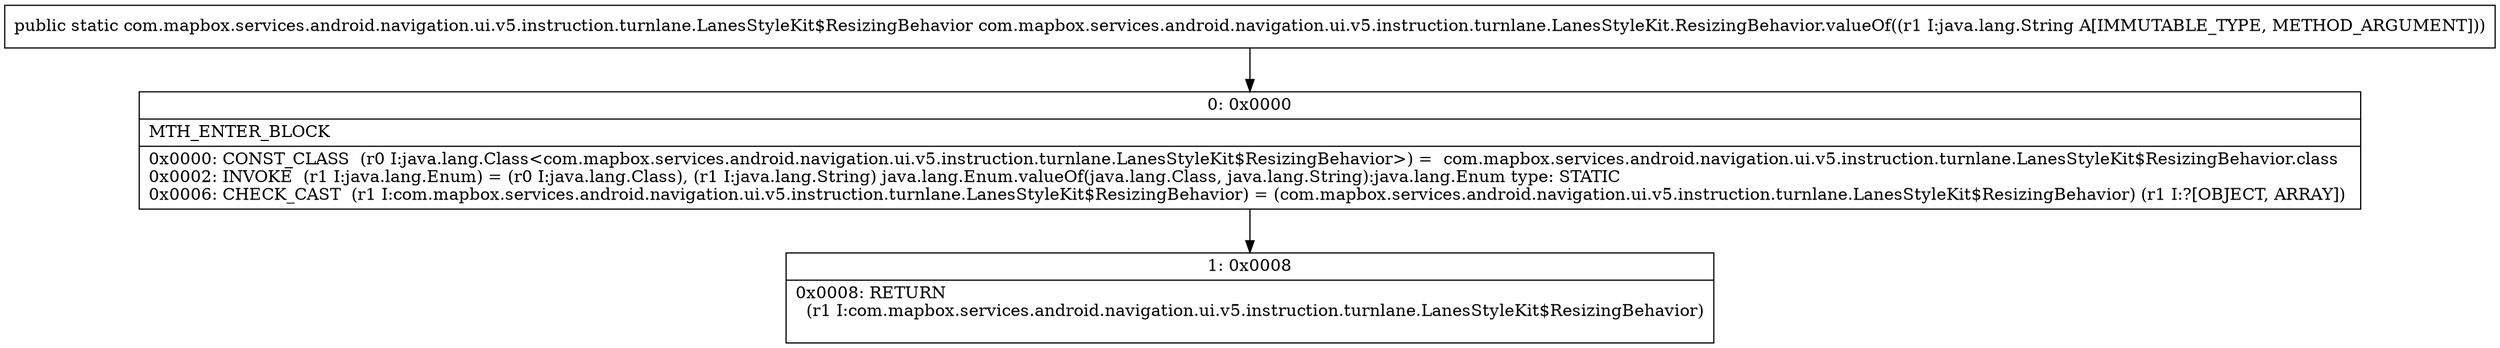 digraph "CFG forcom.mapbox.services.android.navigation.ui.v5.instruction.turnlane.LanesStyleKit.ResizingBehavior.valueOf(Ljava\/lang\/String;)Lcom\/mapbox\/services\/android\/navigation\/ui\/v5\/instruction\/turnlane\/LanesStyleKit$ResizingBehavior;" {
Node_0 [shape=record,label="{0\:\ 0x0000|MTH_ENTER_BLOCK\l|0x0000: CONST_CLASS  (r0 I:java.lang.Class\<com.mapbox.services.android.navigation.ui.v5.instruction.turnlane.LanesStyleKit$ResizingBehavior\>) =  com.mapbox.services.android.navigation.ui.v5.instruction.turnlane.LanesStyleKit$ResizingBehavior.class \l0x0002: INVOKE  (r1 I:java.lang.Enum) = (r0 I:java.lang.Class), (r1 I:java.lang.String) java.lang.Enum.valueOf(java.lang.Class, java.lang.String):java.lang.Enum type: STATIC \l0x0006: CHECK_CAST  (r1 I:com.mapbox.services.android.navigation.ui.v5.instruction.turnlane.LanesStyleKit$ResizingBehavior) = (com.mapbox.services.android.navigation.ui.v5.instruction.turnlane.LanesStyleKit$ResizingBehavior) (r1 I:?[OBJECT, ARRAY]) \l}"];
Node_1 [shape=record,label="{1\:\ 0x0008|0x0008: RETURN  \l  (r1 I:com.mapbox.services.android.navigation.ui.v5.instruction.turnlane.LanesStyleKit$ResizingBehavior)\l \l}"];
MethodNode[shape=record,label="{public static com.mapbox.services.android.navigation.ui.v5.instruction.turnlane.LanesStyleKit$ResizingBehavior com.mapbox.services.android.navigation.ui.v5.instruction.turnlane.LanesStyleKit.ResizingBehavior.valueOf((r1 I:java.lang.String A[IMMUTABLE_TYPE, METHOD_ARGUMENT])) }"];
MethodNode -> Node_0;
Node_0 -> Node_1;
}

